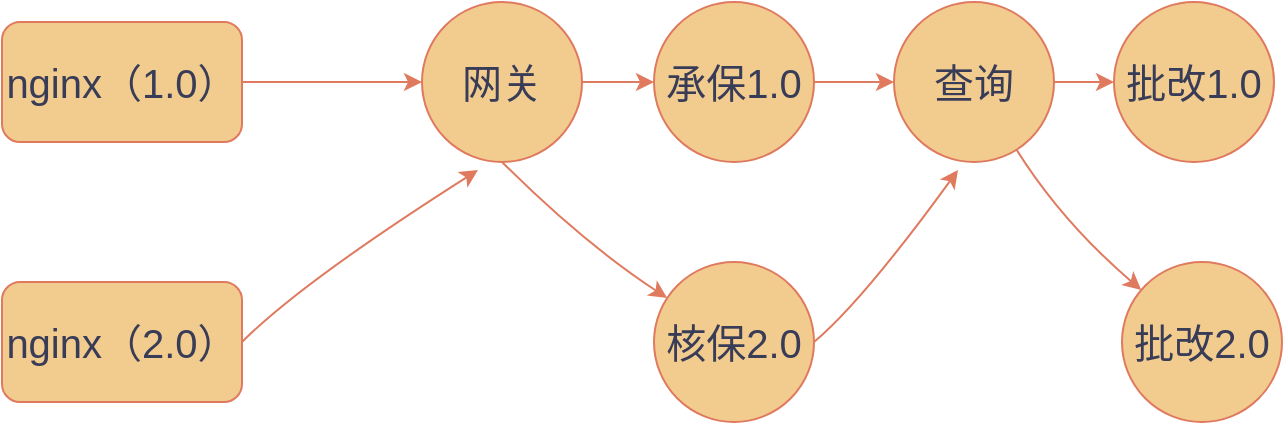 <mxfile version="24.2.1" type="github">
  <diagram name="第 1 页" id="2NgtuxToNNVWXZ2t1-bO">
    <mxGraphModel dx="1434" dy="841" grid="1" gridSize="10" guides="1" tooltips="1" connect="1" arrows="1" fold="1" page="1" pageScale="1" pageWidth="827" pageHeight="1169" math="0" shadow="0">
      <root>
        <mxCell id="0" />
        <mxCell id="1" parent="0" />
        <mxCell id="FAs8k7TQQC9c5B8oYjzg-14" value="" style="edgeStyle=orthogonalEdgeStyle;rounded=0;orthogonalLoop=1;jettySize=auto;html=1;labelBackgroundColor=none;strokeColor=#E07A5F;fontColor=default;" edge="1" parent="1" source="FAs8k7TQQC9c5B8oYjzg-2" target="FAs8k7TQQC9c5B8oYjzg-3">
          <mxGeometry relative="1" as="geometry" />
        </mxCell>
        <mxCell id="FAs8k7TQQC9c5B8oYjzg-2" value="&lt;font style=&quot;font-size: 20px;&quot;&gt;网关&lt;/font&gt;" style="ellipse;whiteSpace=wrap;html=1;aspect=fixed;labelBackgroundColor=none;fillColor=#F2CC8F;strokeColor=#E07A5F;fontColor=#393C56;" vertex="1" parent="1">
          <mxGeometry x="270" y="210" width="80" height="80" as="geometry" />
        </mxCell>
        <mxCell id="FAs8k7TQQC9c5B8oYjzg-16" value="" style="edgeStyle=orthogonalEdgeStyle;rounded=0;orthogonalLoop=1;jettySize=auto;html=1;labelBackgroundColor=none;strokeColor=#E07A5F;fontColor=default;" edge="1" parent="1" source="FAs8k7TQQC9c5B8oYjzg-3" target="FAs8k7TQQC9c5B8oYjzg-4">
          <mxGeometry relative="1" as="geometry" />
        </mxCell>
        <mxCell id="FAs8k7TQQC9c5B8oYjzg-3" value="&lt;font style=&quot;font-size: 20px;&quot;&gt;承保1.0&lt;/font&gt;" style="ellipse;whiteSpace=wrap;html=1;aspect=fixed;labelBackgroundColor=none;fillColor=#F2CC8F;strokeColor=#E07A5F;fontColor=#393C56;" vertex="1" parent="1">
          <mxGeometry x="386" y="210" width="80" height="80" as="geometry" />
        </mxCell>
        <mxCell id="FAs8k7TQQC9c5B8oYjzg-17" value="" style="edgeStyle=orthogonalEdgeStyle;rounded=0;orthogonalLoop=1;jettySize=auto;html=1;labelBackgroundColor=none;strokeColor=#E07A5F;fontColor=default;" edge="1" parent="1" source="FAs8k7TQQC9c5B8oYjzg-4" target="FAs8k7TQQC9c5B8oYjzg-10">
          <mxGeometry relative="1" as="geometry" />
        </mxCell>
        <mxCell id="FAs8k7TQQC9c5B8oYjzg-4" value="&lt;font style=&quot;font-size: 20px;&quot;&gt;查询&lt;/font&gt;" style="ellipse;whiteSpace=wrap;html=1;aspect=fixed;labelBackgroundColor=none;fillColor=#F2CC8F;strokeColor=#E07A5F;fontColor=#393C56;" vertex="1" parent="1">
          <mxGeometry x="506" y="210" width="80" height="80" as="geometry" />
        </mxCell>
        <mxCell id="FAs8k7TQQC9c5B8oYjzg-6" value="&lt;font style=&quot;font-size: 20px;&quot;&gt;核保2.0&lt;/font&gt;" style="ellipse;whiteSpace=wrap;html=1;aspect=fixed;labelBackgroundColor=none;fillColor=#F2CC8F;strokeColor=#E07A5F;fontColor=#393C56;" vertex="1" parent="1">
          <mxGeometry x="386" y="340" width="80" height="80" as="geometry" />
        </mxCell>
        <mxCell id="FAs8k7TQQC9c5B8oYjzg-13" value="" style="edgeStyle=orthogonalEdgeStyle;rounded=0;orthogonalLoop=1;jettySize=auto;html=1;labelBackgroundColor=none;strokeColor=#E07A5F;fontColor=default;" edge="1" parent="1" source="FAs8k7TQQC9c5B8oYjzg-9" target="FAs8k7TQQC9c5B8oYjzg-2">
          <mxGeometry relative="1" as="geometry" />
        </mxCell>
        <mxCell id="FAs8k7TQQC9c5B8oYjzg-9" value="&lt;font style=&quot;font-size: 20px;&quot;&gt;nginx（1.0）&lt;/font&gt;" style="rounded=1;whiteSpace=wrap;html=1;labelBackgroundColor=none;fillColor=#F2CC8F;strokeColor=#E07A5F;fontColor=#393C56;" vertex="1" parent="1">
          <mxGeometry x="60" y="220" width="120" height="60" as="geometry" />
        </mxCell>
        <mxCell id="FAs8k7TQQC9c5B8oYjzg-10" value="&lt;font style=&quot;font-size: 20px;&quot;&gt;批改1.0&lt;/font&gt;" style="ellipse;whiteSpace=wrap;html=1;aspect=fixed;labelBackgroundColor=none;fillColor=#F2CC8F;strokeColor=#E07A5F;fontColor=#393C56;" vertex="1" parent="1">
          <mxGeometry x="616" y="210" width="80" height="80" as="geometry" />
        </mxCell>
        <mxCell id="FAs8k7TQQC9c5B8oYjzg-11" value="&lt;font style=&quot;font-size: 20px;&quot;&gt;批改2.0&lt;/font&gt;" style="ellipse;whiteSpace=wrap;html=1;aspect=fixed;labelBackgroundColor=none;fillColor=#F2CC8F;strokeColor=#E07A5F;fontColor=#393C56;" vertex="1" parent="1">
          <mxGeometry x="620" y="340" width="80" height="80" as="geometry" />
        </mxCell>
        <mxCell id="FAs8k7TQQC9c5B8oYjzg-12" value="&lt;font style=&quot;font-size: 20px;&quot;&gt;nginx（2.0）&lt;/font&gt;" style="rounded=1;whiteSpace=wrap;html=1;labelBackgroundColor=none;fillColor=#F2CC8F;strokeColor=#E07A5F;fontColor=#393C56;" vertex="1" parent="1">
          <mxGeometry x="60" y="350" width="120" height="60" as="geometry" />
        </mxCell>
        <mxCell id="FAs8k7TQQC9c5B8oYjzg-19" value="" style="curved=1;endArrow=classic;html=1;rounded=0;entryX=0.35;entryY=1.05;entryDx=0;entryDy=0;entryPerimeter=0;exitX=1;exitY=0.5;exitDx=0;exitDy=0;labelBackgroundColor=none;strokeColor=#E07A5F;fontColor=default;" edge="1" parent="1" source="FAs8k7TQQC9c5B8oYjzg-12" target="FAs8k7TQQC9c5B8oYjzg-2">
          <mxGeometry width="50" height="50" relative="1" as="geometry">
            <mxPoint x="200" y="390" as="sourcePoint" />
            <mxPoint x="250" y="340" as="targetPoint" />
            <Array as="points">
              <mxPoint x="210" y="350" />
            </Array>
          </mxGeometry>
        </mxCell>
        <mxCell id="FAs8k7TQQC9c5B8oYjzg-20" value="" style="curved=1;endArrow=classic;html=1;rounded=0;exitX=0.5;exitY=1;exitDx=0;exitDy=0;labelBackgroundColor=none;strokeColor=#E07A5F;fontColor=default;" edge="1" parent="1" source="FAs8k7TQQC9c5B8oYjzg-2" target="FAs8k7TQQC9c5B8oYjzg-6">
          <mxGeometry width="50" height="50" relative="1" as="geometry">
            <mxPoint x="330" y="390" as="sourcePoint" />
            <mxPoint x="380" y="340" as="targetPoint" />
            <Array as="points">
              <mxPoint x="350" y="330" />
            </Array>
          </mxGeometry>
        </mxCell>
        <mxCell id="FAs8k7TQQC9c5B8oYjzg-21" value="" style="curved=1;endArrow=classic;html=1;rounded=0;exitX=1;exitY=0.5;exitDx=0;exitDy=0;entryX=0.4;entryY=1.05;entryDx=0;entryDy=0;entryPerimeter=0;labelBackgroundColor=none;strokeColor=#E07A5F;fontColor=default;" edge="1" parent="1" source="FAs8k7TQQC9c5B8oYjzg-6" target="FAs8k7TQQC9c5B8oYjzg-4">
          <mxGeometry width="50" height="50" relative="1" as="geometry">
            <mxPoint x="480" y="380" as="sourcePoint" />
            <mxPoint x="540" y="300" as="targetPoint" />
            <Array as="points">
              <mxPoint x="490" y="360" />
            </Array>
          </mxGeometry>
        </mxCell>
        <mxCell id="FAs8k7TQQC9c5B8oYjzg-22" value="" style="curved=1;endArrow=classic;html=1;rounded=0;labelBackgroundColor=none;strokeColor=#E07A5F;fontColor=default;" edge="1" parent="1" source="FAs8k7TQQC9c5B8oYjzg-4" target="FAs8k7TQQC9c5B8oYjzg-11">
          <mxGeometry width="50" height="50" relative="1" as="geometry">
            <mxPoint x="590" y="370" as="sourcePoint" />
            <mxPoint x="640" y="320" as="targetPoint" />
            <Array as="points">
              <mxPoint x="590" y="320" />
            </Array>
          </mxGeometry>
        </mxCell>
      </root>
    </mxGraphModel>
  </diagram>
</mxfile>
